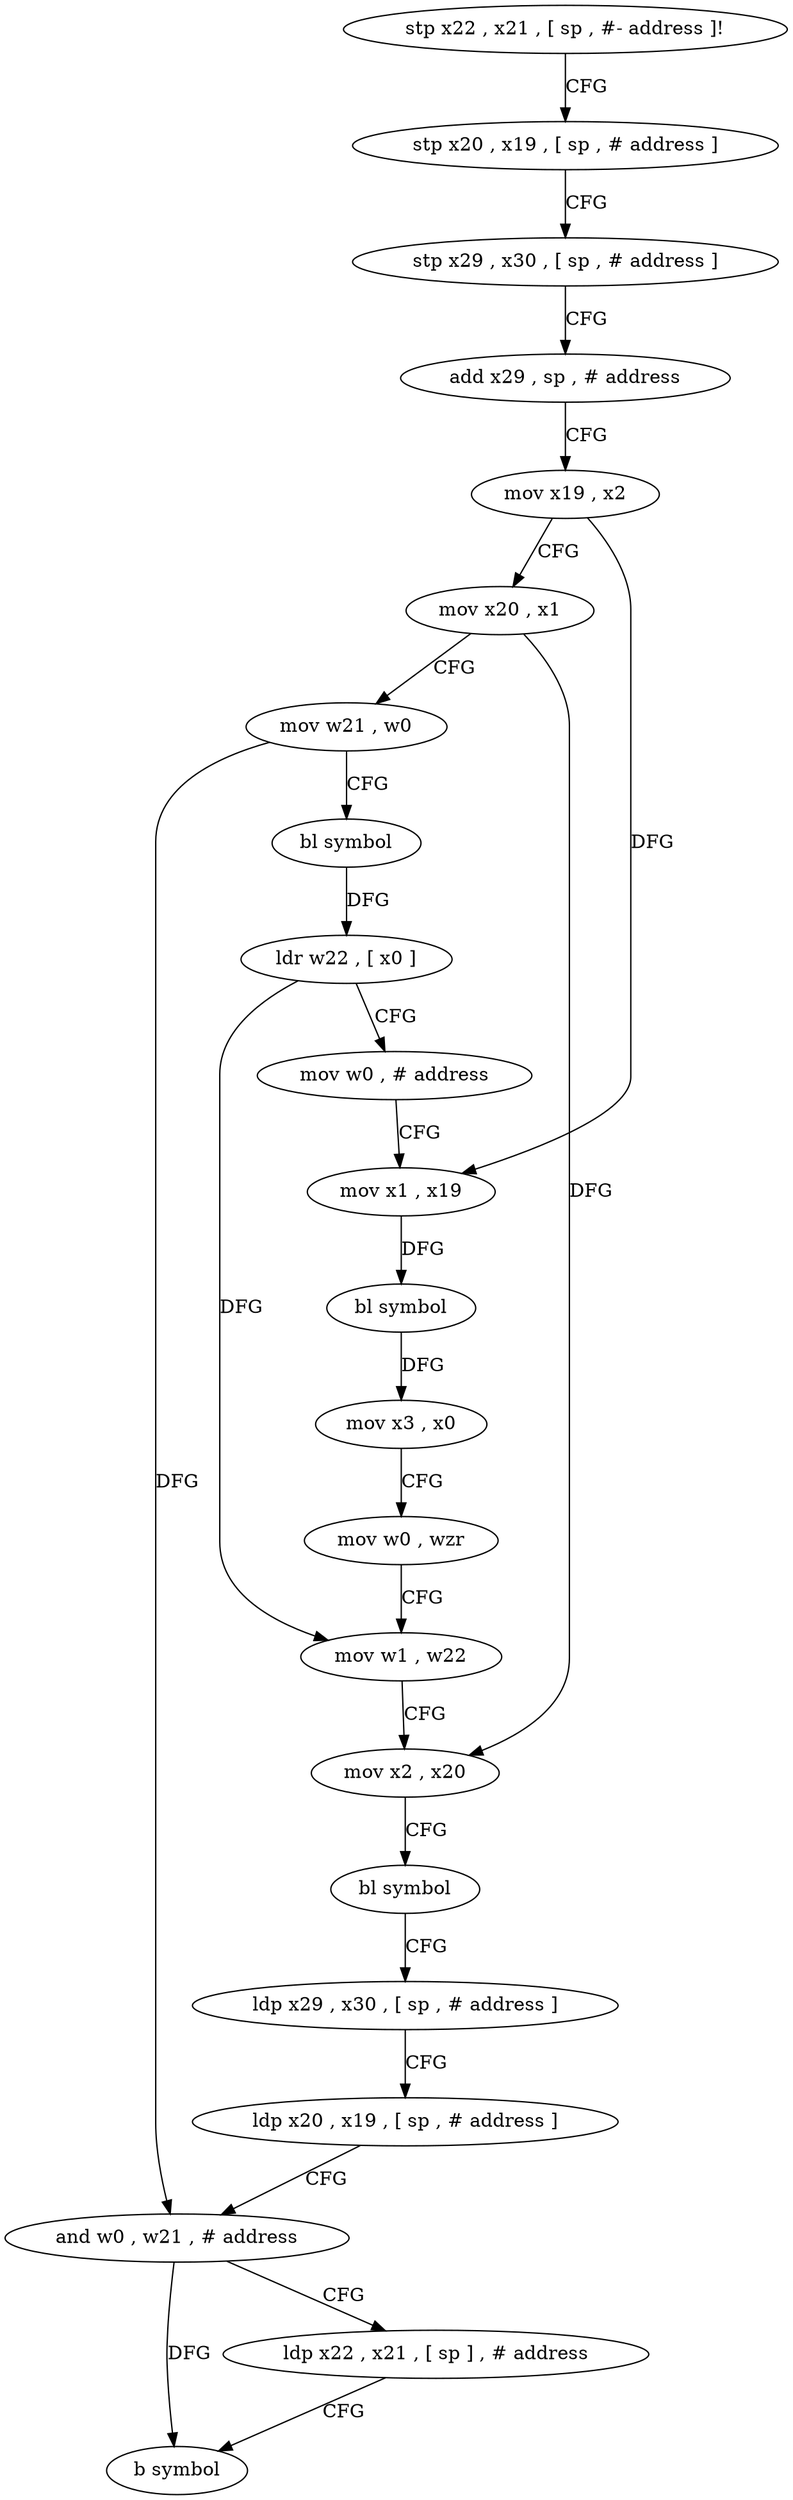 digraph "func" {
"4221228" [label = "stp x22 , x21 , [ sp , #- address ]!" ]
"4221232" [label = "stp x20 , x19 , [ sp , # address ]" ]
"4221236" [label = "stp x29 , x30 , [ sp , # address ]" ]
"4221240" [label = "add x29 , sp , # address" ]
"4221244" [label = "mov x19 , x2" ]
"4221248" [label = "mov x20 , x1" ]
"4221252" [label = "mov w21 , w0" ]
"4221256" [label = "bl symbol" ]
"4221260" [label = "ldr w22 , [ x0 ]" ]
"4221264" [label = "mov w0 , # address" ]
"4221268" [label = "mov x1 , x19" ]
"4221272" [label = "bl symbol" ]
"4221276" [label = "mov x3 , x0" ]
"4221280" [label = "mov w0 , wzr" ]
"4221284" [label = "mov w1 , w22" ]
"4221288" [label = "mov x2 , x20" ]
"4221292" [label = "bl symbol" ]
"4221296" [label = "ldp x29 , x30 , [ sp , # address ]" ]
"4221300" [label = "ldp x20 , x19 , [ sp , # address ]" ]
"4221304" [label = "and w0 , w21 , # address" ]
"4221308" [label = "ldp x22 , x21 , [ sp ] , # address" ]
"4221312" [label = "b symbol" ]
"4221228" -> "4221232" [ label = "CFG" ]
"4221232" -> "4221236" [ label = "CFG" ]
"4221236" -> "4221240" [ label = "CFG" ]
"4221240" -> "4221244" [ label = "CFG" ]
"4221244" -> "4221248" [ label = "CFG" ]
"4221244" -> "4221268" [ label = "DFG" ]
"4221248" -> "4221252" [ label = "CFG" ]
"4221248" -> "4221288" [ label = "DFG" ]
"4221252" -> "4221256" [ label = "CFG" ]
"4221252" -> "4221304" [ label = "DFG" ]
"4221256" -> "4221260" [ label = "DFG" ]
"4221260" -> "4221264" [ label = "CFG" ]
"4221260" -> "4221284" [ label = "DFG" ]
"4221264" -> "4221268" [ label = "CFG" ]
"4221268" -> "4221272" [ label = "DFG" ]
"4221272" -> "4221276" [ label = "DFG" ]
"4221276" -> "4221280" [ label = "CFG" ]
"4221280" -> "4221284" [ label = "CFG" ]
"4221284" -> "4221288" [ label = "CFG" ]
"4221288" -> "4221292" [ label = "CFG" ]
"4221292" -> "4221296" [ label = "CFG" ]
"4221296" -> "4221300" [ label = "CFG" ]
"4221300" -> "4221304" [ label = "CFG" ]
"4221304" -> "4221308" [ label = "CFG" ]
"4221304" -> "4221312" [ label = "DFG" ]
"4221308" -> "4221312" [ label = "CFG" ]
}
